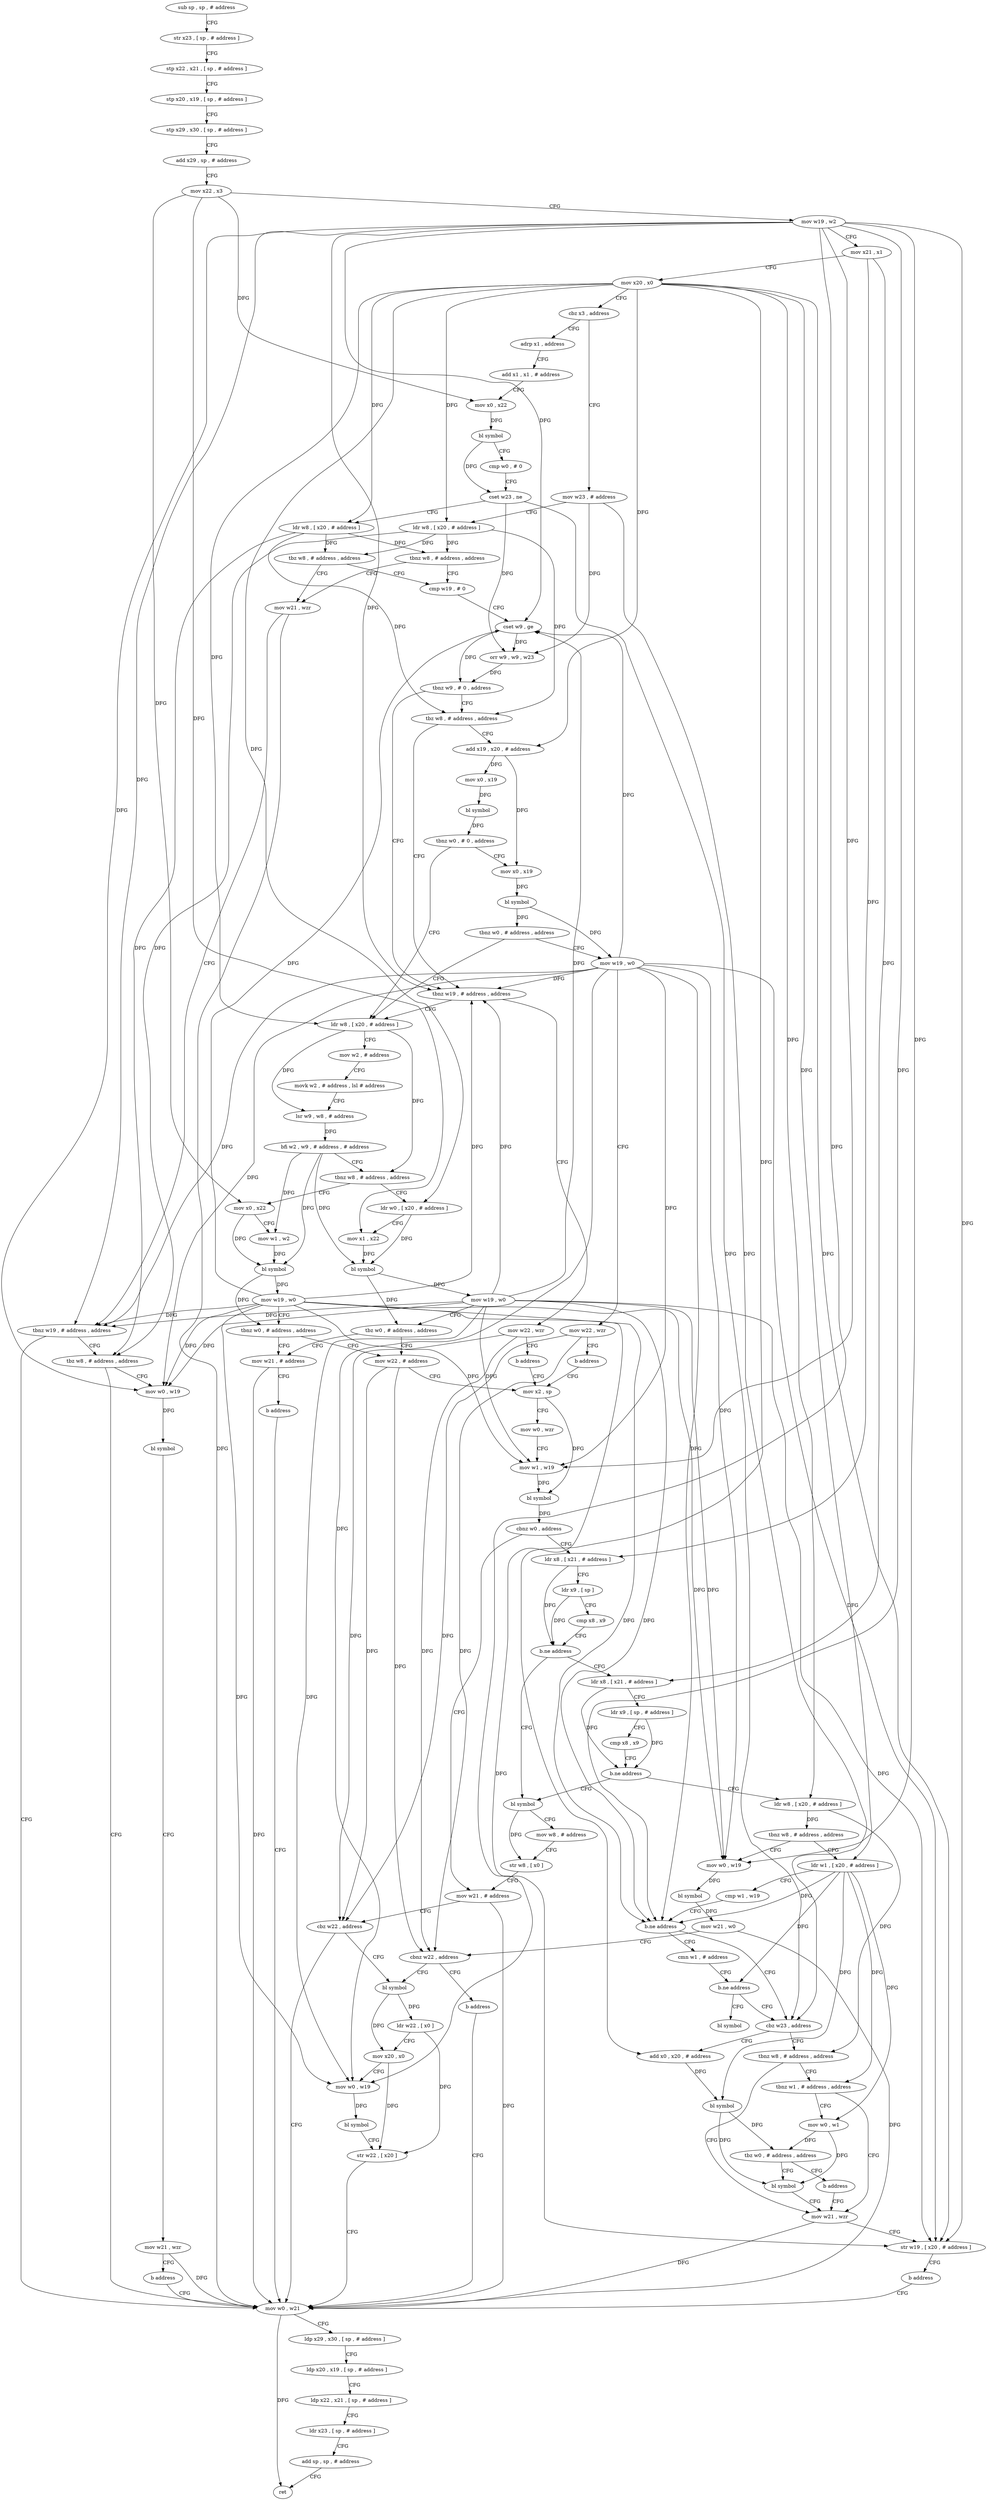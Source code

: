 digraph "func" {
"4212008" [label = "sub sp , sp , # address" ]
"4212012" [label = "str x23 , [ sp , # address ]" ]
"4212016" [label = "stp x22 , x21 , [ sp , # address ]" ]
"4212020" [label = "stp x20 , x19 , [ sp , # address ]" ]
"4212024" [label = "stp x29 , x30 , [ sp , # address ]" ]
"4212028" [label = "add x29 , sp , # address" ]
"4212032" [label = "mov x22 , x3" ]
"4212036" [label = "mov w19 , w2" ]
"4212040" [label = "mov x21 , x1" ]
"4212044" [label = "mov x20 , x0" ]
"4212048" [label = "cbz x3 , address" ]
"4212144" [label = "mov w23 , # address" ]
"4212052" [label = "adrp x1 , address" ]
"4212148" [label = "ldr w8 , [ x20 , # address ]" ]
"4212152" [label = "tbz w8 , # address , address" ]
"4212084" [label = "cmp w19 , # 0" ]
"4212156" [label = "mov w21 , wzr" ]
"4212056" [label = "add x1 , x1 , # address" ]
"4212060" [label = "mov x0 , x22" ]
"4212064" [label = "bl symbol" ]
"4212068" [label = "cmp w0 , # 0" ]
"4212072" [label = "cset w23 , ne" ]
"4212076" [label = "ldr w8 , [ x20 , # address ]" ]
"4212080" [label = "tbnz w8 , # address , address" ]
"4212088" [label = "cset w9 , ge" ]
"4212092" [label = "orr w9 , w9 , w23" ]
"4212096" [label = "tbnz w9 , # 0 , address" ]
"4212184" [label = "tbnz w19 , # address , address" ]
"4212100" [label = "tbz w8 , # address , address" ]
"4212160" [label = "tbnz w19 , # address , address" ]
"4212396" [label = "mov w0 , w21" ]
"4212164" [label = "tbz w8 , # address , address" ]
"4212196" [label = "ldr w8 , [ x20 , # address ]" ]
"4212188" [label = "mov w22 , wzr" ]
"4212104" [label = "add x19 , x20 , # address" ]
"4212400" [label = "ldp x29 , x30 , [ sp , # address ]" ]
"4212404" [label = "ldp x20 , x19 , [ sp , # address ]" ]
"4212408" [label = "ldp x22 , x21 , [ sp , # address ]" ]
"4212412" [label = "ldr x23 , [ sp , # address ]" ]
"4212416" [label = "add sp , sp , # address" ]
"4212420" [label = "ret" ]
"4212168" [label = "mov w0 , w19" ]
"4212200" [label = "mov w2 , # address" ]
"4212204" [label = "movk w2 , # address , lsl # address" ]
"4212208" [label = "lsr w9 , w8 , # address" ]
"4212212" [label = "bfi w2 , w9 , # address , # address" ]
"4212216" [label = "tbnz w8 , # address , address" ]
"4212324" [label = "ldr w0 , [ x20 , # address ]" ]
"4212220" [label = "mov x0 , x22" ]
"4212192" [label = "b address" ]
"4212244" [label = "mov x2 , sp" ]
"4212108" [label = "mov x0 , x19" ]
"4212112" [label = "bl symbol" ]
"4212116" [label = "tbnz w0 , # 0 , address" ]
"4212120" [label = "mov x0 , x19" ]
"4212172" [label = "bl symbol" ]
"4212176" [label = "mov w21 , wzr" ]
"4212180" [label = "b address" ]
"4212328" [label = "mov x1 , x22" ]
"4212332" [label = "bl symbol" ]
"4212336" [label = "mov w19 , w0" ]
"4212340" [label = "tbz w0 , # address , address" ]
"4212240" [label = "mov w22 , # address" ]
"4212344" [label = "mov w21 , # address" ]
"4212224" [label = "mov w1 , w2" ]
"4212228" [label = "bl symbol" ]
"4212232" [label = "mov w19 , w0" ]
"4212236" [label = "tbnz w0 , # address , address" ]
"4212248" [label = "mov w0 , wzr" ]
"4212252" [label = "mov w1 , w19" ]
"4212256" [label = "bl symbol" ]
"4212260" [label = "cbnz w0 , address" ]
"4212364" [label = "mov w21 , # address" ]
"4212264" [label = "ldr x8 , [ x21 , # address ]" ]
"4212124" [label = "bl symbol" ]
"4212128" [label = "tbnz w0 , # address , address" ]
"4212132" [label = "mov w19 , w0" ]
"4212348" [label = "b address" ]
"4212368" [label = "cbz w22 , address" ]
"4212372" [label = "bl symbol" ]
"4212268" [label = "ldr x9 , [ sp ]" ]
"4212272" [label = "cmp x8 , x9" ]
"4212276" [label = "b.ne address" ]
"4212352" [label = "bl symbol" ]
"4212280" [label = "ldr x8 , [ x21 , # address ]" ]
"4212136" [label = "mov w22 , wzr" ]
"4212140" [label = "b address" ]
"4212376" [label = "ldr w22 , [ x0 ]" ]
"4212380" [label = "mov x20 , x0" ]
"4212384" [label = "mov w0 , w19" ]
"4212388" [label = "bl symbol" ]
"4212392" [label = "str w22 , [ x20 ]" ]
"4212356" [label = "mov w8 , # address" ]
"4212360" [label = "str w8 , [ x0 ]" ]
"4212284" [label = "ldr x9 , [ sp , # address ]" ]
"4212288" [label = "cmp x8 , x9" ]
"4212292" [label = "b.ne address" ]
"4212296" [label = "ldr w8 , [ x20 , # address ]" ]
"4212300" [label = "tbnz w8 , # address , address" ]
"4212424" [label = "ldr w1 , [ x20 , # address ]" ]
"4212304" [label = "mov w0 , w19" ]
"4212428" [label = "cmp w1 , w19" ]
"4212432" [label = "b.ne address" ]
"4212444" [label = "cbz w23 , address" ]
"4212436" [label = "cmn w1 , # address" ]
"4212308" [label = "bl symbol" ]
"4212312" [label = "mov w21 , w0" ]
"4212316" [label = "cbnz w22 , address" ]
"4212320" [label = "b address" ]
"4212464" [label = "tbnz w8 , # address , address" ]
"4212448" [label = "add x0 , x20 , # address" ]
"4212440" [label = "b.ne address" ]
"4212492" [label = "bl symbol" ]
"4212480" [label = "mov w21 , wzr" ]
"4212468" [label = "tbnz w1 , # address , address" ]
"4212452" [label = "bl symbol" ]
"4212456" [label = "tbz w0 , # address , address" ]
"4212476" [label = "bl symbol" ]
"4212460" [label = "b address" ]
"4212484" [label = "str w19 , [ x20 , # address ]" ]
"4212488" [label = "b address" ]
"4212472" [label = "mov w0 , w1" ]
"4212008" -> "4212012" [ label = "CFG" ]
"4212012" -> "4212016" [ label = "CFG" ]
"4212016" -> "4212020" [ label = "CFG" ]
"4212020" -> "4212024" [ label = "CFG" ]
"4212024" -> "4212028" [ label = "CFG" ]
"4212028" -> "4212032" [ label = "CFG" ]
"4212032" -> "4212036" [ label = "CFG" ]
"4212032" -> "4212060" [ label = "DFG" ]
"4212032" -> "4212328" [ label = "DFG" ]
"4212032" -> "4212220" [ label = "DFG" ]
"4212036" -> "4212040" [ label = "CFG" ]
"4212036" -> "4212088" [ label = "DFG" ]
"4212036" -> "4212160" [ label = "DFG" ]
"4212036" -> "4212168" [ label = "DFG" ]
"4212036" -> "4212184" [ label = "DFG" ]
"4212036" -> "4212252" [ label = "DFG" ]
"4212036" -> "4212384" [ label = "DFG" ]
"4212036" -> "4212432" [ label = "DFG" ]
"4212036" -> "4212304" [ label = "DFG" ]
"4212036" -> "4212484" [ label = "DFG" ]
"4212040" -> "4212044" [ label = "CFG" ]
"4212040" -> "4212264" [ label = "DFG" ]
"4212040" -> "4212280" [ label = "DFG" ]
"4212044" -> "4212048" [ label = "CFG" ]
"4212044" -> "4212148" [ label = "DFG" ]
"4212044" -> "4212076" [ label = "DFG" ]
"4212044" -> "4212196" [ label = "DFG" ]
"4212044" -> "4212104" [ label = "DFG" ]
"4212044" -> "4212324" [ label = "DFG" ]
"4212044" -> "4212296" [ label = "DFG" ]
"4212044" -> "4212424" [ label = "DFG" ]
"4212044" -> "4212448" [ label = "DFG" ]
"4212044" -> "4212484" [ label = "DFG" ]
"4212048" -> "4212144" [ label = "CFG" ]
"4212048" -> "4212052" [ label = "CFG" ]
"4212144" -> "4212148" [ label = "CFG" ]
"4212144" -> "4212092" [ label = "DFG" ]
"4212144" -> "4212444" [ label = "DFG" ]
"4212052" -> "4212056" [ label = "CFG" ]
"4212148" -> "4212152" [ label = "DFG" ]
"4212148" -> "4212164" [ label = "DFG" ]
"4212148" -> "4212080" [ label = "DFG" ]
"4212148" -> "4212100" [ label = "DFG" ]
"4212152" -> "4212084" [ label = "CFG" ]
"4212152" -> "4212156" [ label = "CFG" ]
"4212084" -> "4212088" [ label = "CFG" ]
"4212156" -> "4212160" [ label = "CFG" ]
"4212156" -> "4212396" [ label = "DFG" ]
"4212056" -> "4212060" [ label = "CFG" ]
"4212060" -> "4212064" [ label = "DFG" ]
"4212064" -> "4212068" [ label = "CFG" ]
"4212064" -> "4212072" [ label = "DFG" ]
"4212068" -> "4212072" [ label = "CFG" ]
"4212072" -> "4212076" [ label = "CFG" ]
"4212072" -> "4212092" [ label = "DFG" ]
"4212072" -> "4212444" [ label = "DFG" ]
"4212076" -> "4212080" [ label = "DFG" ]
"4212076" -> "4212152" [ label = "DFG" ]
"4212076" -> "4212164" [ label = "DFG" ]
"4212076" -> "4212100" [ label = "DFG" ]
"4212080" -> "4212156" [ label = "CFG" ]
"4212080" -> "4212084" [ label = "CFG" ]
"4212088" -> "4212092" [ label = "DFG" ]
"4212088" -> "4212096" [ label = "DFG" ]
"4212092" -> "4212096" [ label = "DFG" ]
"4212096" -> "4212184" [ label = "CFG" ]
"4212096" -> "4212100" [ label = "CFG" ]
"4212184" -> "4212196" [ label = "CFG" ]
"4212184" -> "4212188" [ label = "CFG" ]
"4212100" -> "4212184" [ label = "CFG" ]
"4212100" -> "4212104" [ label = "CFG" ]
"4212160" -> "4212396" [ label = "CFG" ]
"4212160" -> "4212164" [ label = "CFG" ]
"4212396" -> "4212400" [ label = "CFG" ]
"4212396" -> "4212420" [ label = "DFG" ]
"4212164" -> "4212396" [ label = "CFG" ]
"4212164" -> "4212168" [ label = "CFG" ]
"4212196" -> "4212200" [ label = "CFG" ]
"4212196" -> "4212208" [ label = "DFG" ]
"4212196" -> "4212216" [ label = "DFG" ]
"4212188" -> "4212192" [ label = "CFG" ]
"4212188" -> "4212368" [ label = "DFG" ]
"4212188" -> "4212316" [ label = "DFG" ]
"4212104" -> "4212108" [ label = "DFG" ]
"4212104" -> "4212120" [ label = "DFG" ]
"4212400" -> "4212404" [ label = "CFG" ]
"4212404" -> "4212408" [ label = "CFG" ]
"4212408" -> "4212412" [ label = "CFG" ]
"4212412" -> "4212416" [ label = "CFG" ]
"4212416" -> "4212420" [ label = "CFG" ]
"4212168" -> "4212172" [ label = "DFG" ]
"4212200" -> "4212204" [ label = "CFG" ]
"4212204" -> "4212208" [ label = "CFG" ]
"4212208" -> "4212212" [ label = "DFG" ]
"4212212" -> "4212216" [ label = "CFG" ]
"4212212" -> "4212332" [ label = "DFG" ]
"4212212" -> "4212224" [ label = "DFG" ]
"4212212" -> "4212228" [ label = "DFG" ]
"4212216" -> "4212324" [ label = "CFG" ]
"4212216" -> "4212220" [ label = "CFG" ]
"4212324" -> "4212328" [ label = "CFG" ]
"4212324" -> "4212332" [ label = "DFG" ]
"4212220" -> "4212224" [ label = "CFG" ]
"4212220" -> "4212228" [ label = "DFG" ]
"4212192" -> "4212244" [ label = "CFG" ]
"4212244" -> "4212248" [ label = "CFG" ]
"4212244" -> "4212256" [ label = "DFG" ]
"4212108" -> "4212112" [ label = "DFG" ]
"4212112" -> "4212116" [ label = "DFG" ]
"4212116" -> "4212196" [ label = "CFG" ]
"4212116" -> "4212120" [ label = "CFG" ]
"4212120" -> "4212124" [ label = "DFG" ]
"4212172" -> "4212176" [ label = "CFG" ]
"4212176" -> "4212180" [ label = "CFG" ]
"4212176" -> "4212396" [ label = "DFG" ]
"4212180" -> "4212396" [ label = "CFG" ]
"4212328" -> "4212332" [ label = "DFG" ]
"4212332" -> "4212336" [ label = "DFG" ]
"4212332" -> "4212340" [ label = "DFG" ]
"4212336" -> "4212340" [ label = "CFG" ]
"4212336" -> "4212088" [ label = "DFG" ]
"4212336" -> "4212160" [ label = "DFG" ]
"4212336" -> "4212168" [ label = "DFG" ]
"4212336" -> "4212184" [ label = "DFG" ]
"4212336" -> "4212252" [ label = "DFG" ]
"4212336" -> "4212384" [ label = "DFG" ]
"4212336" -> "4212432" [ label = "DFG" ]
"4212336" -> "4212304" [ label = "DFG" ]
"4212336" -> "4212484" [ label = "DFG" ]
"4212340" -> "4212240" [ label = "CFG" ]
"4212340" -> "4212344" [ label = "CFG" ]
"4212240" -> "4212244" [ label = "CFG" ]
"4212240" -> "4212368" [ label = "DFG" ]
"4212240" -> "4212316" [ label = "DFG" ]
"4212344" -> "4212348" [ label = "CFG" ]
"4212344" -> "4212396" [ label = "DFG" ]
"4212224" -> "4212228" [ label = "DFG" ]
"4212228" -> "4212232" [ label = "DFG" ]
"4212228" -> "4212236" [ label = "DFG" ]
"4212232" -> "4212236" [ label = "CFG" ]
"4212232" -> "4212088" [ label = "DFG" ]
"4212232" -> "4212160" [ label = "DFG" ]
"4212232" -> "4212168" [ label = "DFG" ]
"4212232" -> "4212184" [ label = "DFG" ]
"4212232" -> "4212252" [ label = "DFG" ]
"4212232" -> "4212384" [ label = "DFG" ]
"4212232" -> "4212432" [ label = "DFG" ]
"4212232" -> "4212304" [ label = "DFG" ]
"4212232" -> "4212484" [ label = "DFG" ]
"4212236" -> "4212344" [ label = "CFG" ]
"4212236" -> "4212240" [ label = "CFG" ]
"4212248" -> "4212252" [ label = "CFG" ]
"4212252" -> "4212256" [ label = "DFG" ]
"4212256" -> "4212260" [ label = "DFG" ]
"4212260" -> "4212364" [ label = "CFG" ]
"4212260" -> "4212264" [ label = "CFG" ]
"4212364" -> "4212368" [ label = "CFG" ]
"4212364" -> "4212396" [ label = "DFG" ]
"4212264" -> "4212268" [ label = "CFG" ]
"4212264" -> "4212276" [ label = "DFG" ]
"4212124" -> "4212128" [ label = "DFG" ]
"4212124" -> "4212132" [ label = "DFG" ]
"4212128" -> "4212196" [ label = "CFG" ]
"4212128" -> "4212132" [ label = "CFG" ]
"4212132" -> "4212136" [ label = "CFG" ]
"4212132" -> "4212088" [ label = "DFG" ]
"4212132" -> "4212160" [ label = "DFG" ]
"4212132" -> "4212168" [ label = "DFG" ]
"4212132" -> "4212184" [ label = "DFG" ]
"4212132" -> "4212252" [ label = "DFG" ]
"4212132" -> "4212384" [ label = "DFG" ]
"4212132" -> "4212432" [ label = "DFG" ]
"4212132" -> "4212304" [ label = "DFG" ]
"4212132" -> "4212484" [ label = "DFG" ]
"4212348" -> "4212396" [ label = "CFG" ]
"4212368" -> "4212396" [ label = "CFG" ]
"4212368" -> "4212372" [ label = "CFG" ]
"4212372" -> "4212376" [ label = "DFG" ]
"4212372" -> "4212380" [ label = "DFG" ]
"4212268" -> "4212272" [ label = "CFG" ]
"4212268" -> "4212276" [ label = "DFG" ]
"4212272" -> "4212276" [ label = "CFG" ]
"4212276" -> "4212352" [ label = "CFG" ]
"4212276" -> "4212280" [ label = "CFG" ]
"4212352" -> "4212356" [ label = "CFG" ]
"4212352" -> "4212360" [ label = "DFG" ]
"4212280" -> "4212284" [ label = "CFG" ]
"4212280" -> "4212292" [ label = "DFG" ]
"4212136" -> "4212140" [ label = "CFG" ]
"4212136" -> "4212368" [ label = "DFG" ]
"4212136" -> "4212316" [ label = "DFG" ]
"4212140" -> "4212244" [ label = "CFG" ]
"4212376" -> "4212380" [ label = "CFG" ]
"4212376" -> "4212392" [ label = "DFG" ]
"4212380" -> "4212384" [ label = "CFG" ]
"4212380" -> "4212392" [ label = "DFG" ]
"4212384" -> "4212388" [ label = "DFG" ]
"4212388" -> "4212392" [ label = "CFG" ]
"4212392" -> "4212396" [ label = "CFG" ]
"4212356" -> "4212360" [ label = "CFG" ]
"4212360" -> "4212364" [ label = "CFG" ]
"4212284" -> "4212288" [ label = "CFG" ]
"4212284" -> "4212292" [ label = "DFG" ]
"4212288" -> "4212292" [ label = "CFG" ]
"4212292" -> "4212352" [ label = "CFG" ]
"4212292" -> "4212296" [ label = "CFG" ]
"4212296" -> "4212300" [ label = "DFG" ]
"4212296" -> "4212464" [ label = "DFG" ]
"4212300" -> "4212424" [ label = "CFG" ]
"4212300" -> "4212304" [ label = "CFG" ]
"4212424" -> "4212428" [ label = "CFG" ]
"4212424" -> "4212432" [ label = "DFG" ]
"4212424" -> "4212440" [ label = "DFG" ]
"4212424" -> "4212452" [ label = "DFG" ]
"4212424" -> "4212468" [ label = "DFG" ]
"4212424" -> "4212472" [ label = "DFG" ]
"4212304" -> "4212308" [ label = "DFG" ]
"4212428" -> "4212432" [ label = "CFG" ]
"4212432" -> "4212444" [ label = "CFG" ]
"4212432" -> "4212436" [ label = "CFG" ]
"4212444" -> "4212464" [ label = "CFG" ]
"4212444" -> "4212448" [ label = "CFG" ]
"4212436" -> "4212440" [ label = "CFG" ]
"4212308" -> "4212312" [ label = "DFG" ]
"4212312" -> "4212316" [ label = "CFG" ]
"4212312" -> "4212396" [ label = "DFG" ]
"4212316" -> "4212372" [ label = "CFG" ]
"4212316" -> "4212320" [ label = "CFG" ]
"4212320" -> "4212396" [ label = "CFG" ]
"4212464" -> "4212480" [ label = "CFG" ]
"4212464" -> "4212468" [ label = "CFG" ]
"4212448" -> "4212452" [ label = "DFG" ]
"4212440" -> "4212492" [ label = "CFG" ]
"4212440" -> "4212444" [ label = "CFG" ]
"4212480" -> "4212484" [ label = "CFG" ]
"4212480" -> "4212396" [ label = "DFG" ]
"4212468" -> "4212480" [ label = "CFG" ]
"4212468" -> "4212472" [ label = "CFG" ]
"4212452" -> "4212456" [ label = "DFG" ]
"4212452" -> "4212476" [ label = "DFG" ]
"4212456" -> "4212476" [ label = "CFG" ]
"4212456" -> "4212460" [ label = "CFG" ]
"4212476" -> "4212480" [ label = "CFG" ]
"4212460" -> "4212480" [ label = "CFG" ]
"4212484" -> "4212488" [ label = "CFG" ]
"4212488" -> "4212396" [ label = "CFG" ]
"4212472" -> "4212476" [ label = "DFG" ]
"4212472" -> "4212456" [ label = "DFG" ]
}
